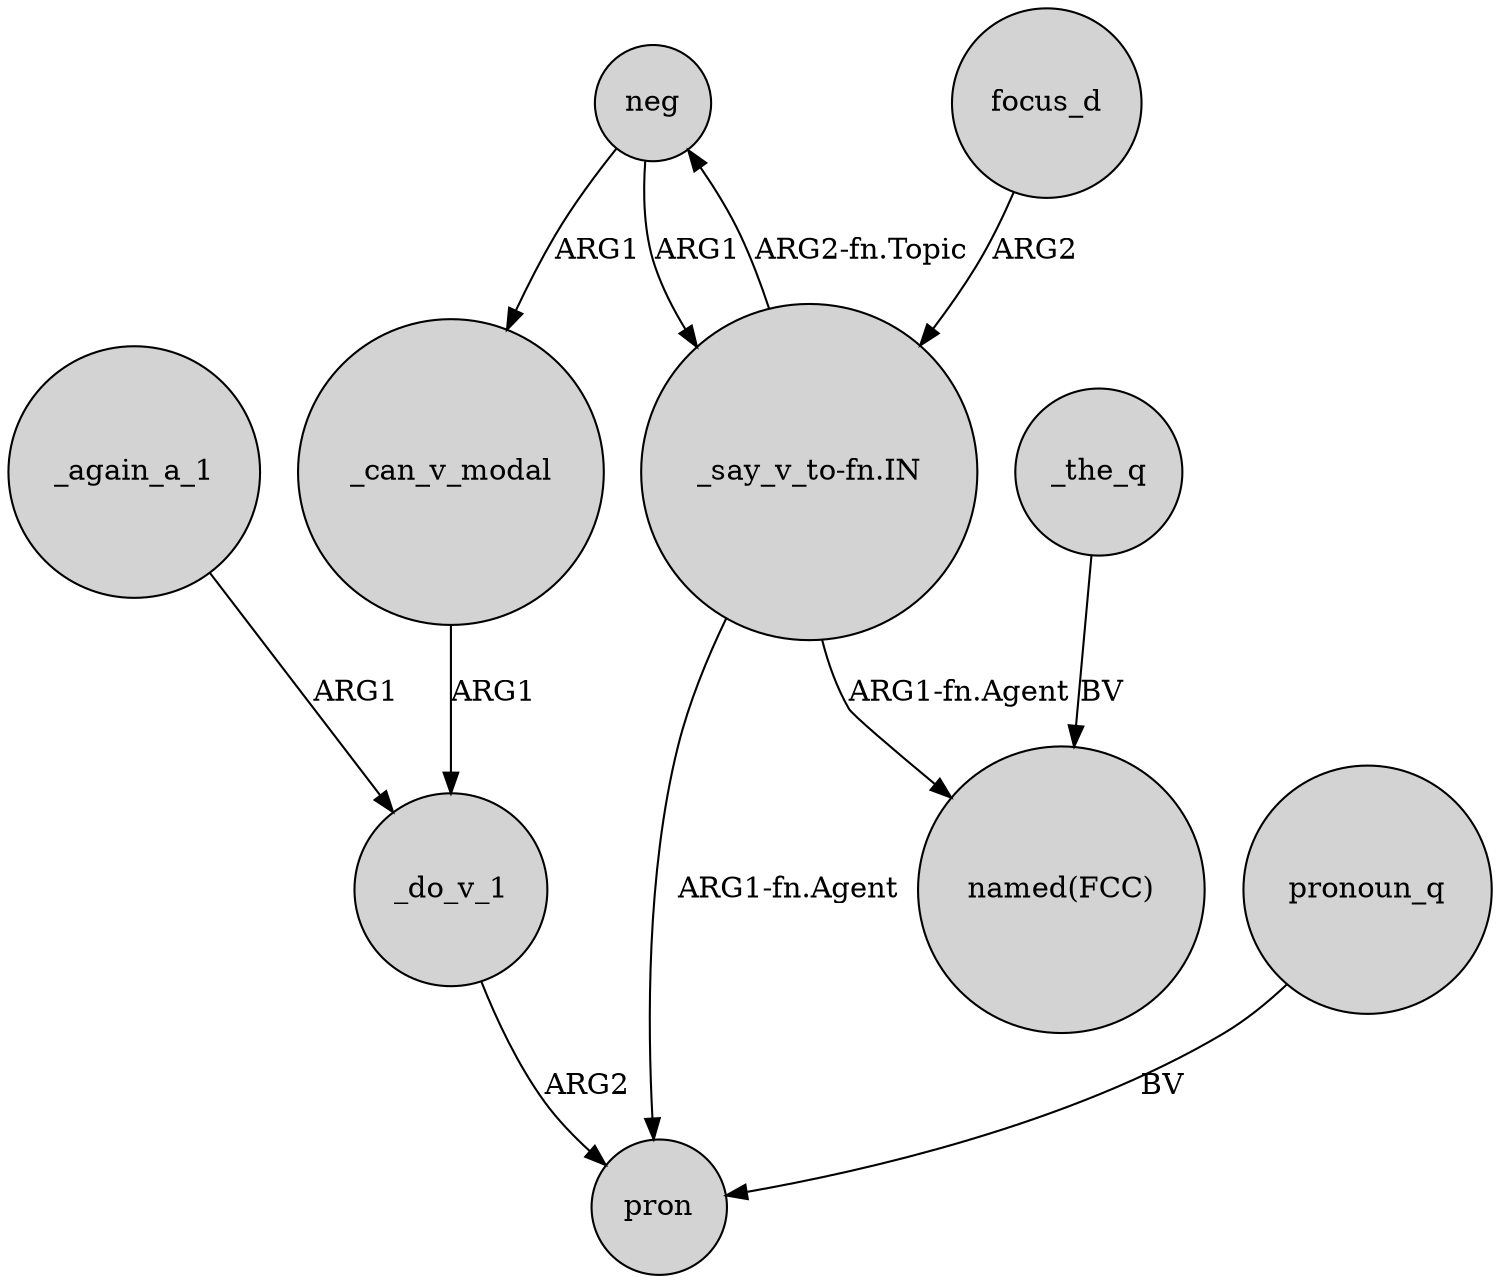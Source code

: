 digraph {
	node [shape=circle style=filled]
	neg -> "_say_v_to-fn.IN" [label=ARG1]
	"_say_v_to-fn.IN" -> neg [label="ARG2-fn.Topic"]
	focus_d -> "_say_v_to-fn.IN" [label=ARG2]
	_again_a_1 -> _do_v_1 [label=ARG1]
	_can_v_modal -> _do_v_1 [label=ARG1]
	"_say_v_to-fn.IN" -> "named(FCC)" [label="ARG1-fn.Agent"]
	_the_q -> "named(FCC)" [label=BV]
	_do_v_1 -> pron [label=ARG2]
	neg -> _can_v_modal [label=ARG1]
	"_say_v_to-fn.IN" -> pron [label="ARG1-fn.Agent"]
	pronoun_q -> pron [label=BV]
}
